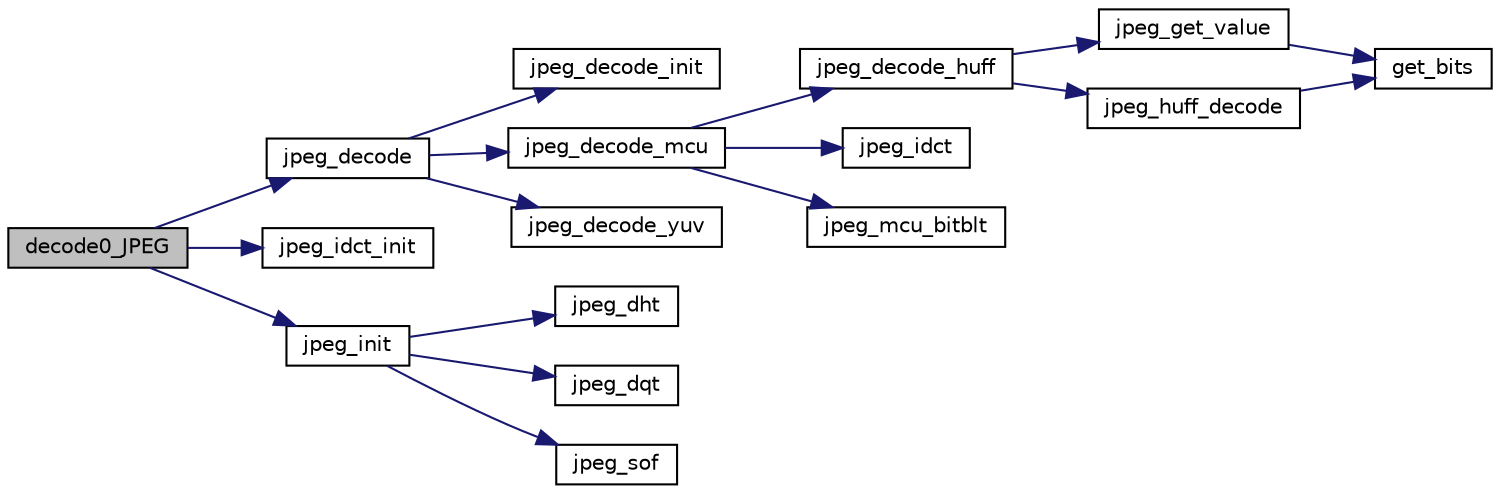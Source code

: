 digraph "decode0_JPEG"
{
 // LATEX_PDF_SIZE
  edge [fontname="Helvetica",fontsize="10",labelfontname="Helvetica",labelfontsize="10"];
  node [fontname="Helvetica",fontsize="10",shape=record];
  rankdir="LR";
  Node1 [label="decode0_JPEG",height=0.2,width=0.4,color="black", fillcolor="grey75", style="filled", fontcolor="black",tooltip=" "];
  Node1 -> Node2 [color="midnightblue",fontsize="10",style="solid",fontname="Helvetica"];
  Node2 [label="jpeg_decode",height=0.2,width=0.4,color="black", fillcolor="white", style="filled",URL="$jpeg_8c.html#ac729f2057265bb901ddf65cc027250aa",tooltip=" "];
  Node2 -> Node3 [color="midnightblue",fontsize="10",style="solid",fontname="Helvetica"];
  Node3 [label="jpeg_decode_init",height=0.2,width=0.4,color="black", fillcolor="white", style="filled",URL="$jpeg_8c.html#a2b2c79c816f7c1d55b1521ff227876b1",tooltip=" "];
  Node2 -> Node4 [color="midnightblue",fontsize="10",style="solid",fontname="Helvetica"];
  Node4 [label="jpeg_decode_mcu",height=0.2,width=0.4,color="black", fillcolor="white", style="filled",URL="$jpeg_8c.html#a399a92d992352ac542f103d2a7563456",tooltip=" "];
  Node4 -> Node5 [color="midnightblue",fontsize="10",style="solid",fontname="Helvetica"];
  Node5 [label="jpeg_decode_huff",height=0.2,width=0.4,color="black", fillcolor="white", style="filled",URL="$jpeg_8c.html#aca23fc32257a1e5319c28a6c4759801c",tooltip=" "];
  Node5 -> Node6 [color="midnightblue",fontsize="10",style="solid",fontname="Helvetica"];
  Node6 [label="jpeg_get_value",height=0.2,width=0.4,color="black", fillcolor="white", style="filled",URL="$jpeg_8c.html#af26bd2b95cb2e237382509718ebaeb4b",tooltip=" "];
  Node6 -> Node7 [color="midnightblue",fontsize="10",style="solid",fontname="Helvetica"];
  Node7 [label="get_bits",height=0.2,width=0.4,color="black", fillcolor="white", style="filled",URL="$jpeg_8c.html#a5e5f2c953e7c9d3bbd8d1b245be937e6",tooltip=" "];
  Node5 -> Node8 [color="midnightblue",fontsize="10",style="solid",fontname="Helvetica"];
  Node8 [label="jpeg_huff_decode",height=0.2,width=0.4,color="black", fillcolor="white", style="filled",URL="$jpeg_8c.html#ac8d38b1bdc16675a81d34df57ff80b03",tooltip=" "];
  Node8 -> Node7 [color="midnightblue",fontsize="10",style="solid",fontname="Helvetica"];
  Node4 -> Node9 [color="midnightblue",fontsize="10",style="solid",fontname="Helvetica"];
  Node9 [label="jpeg_idct",height=0.2,width=0.4,color="black", fillcolor="white", style="filled",URL="$jpeg_8c.html#a1649d2a0a66453a0ba60c272c9168c65",tooltip=" "];
  Node4 -> Node10 [color="midnightblue",fontsize="10",style="solid",fontname="Helvetica"];
  Node10 [label="jpeg_mcu_bitblt",height=0.2,width=0.4,color="black", fillcolor="white", style="filled",URL="$jpeg_8c.html#a9e09240185c87c51b0a584e0342ecd85",tooltip=" "];
  Node2 -> Node11 [color="midnightblue",fontsize="10",style="solid",fontname="Helvetica"];
  Node11 [label="jpeg_decode_yuv",height=0.2,width=0.4,color="black", fillcolor="white", style="filled",URL="$jpeg_8c.html#ab8993dd486f5921708720053e0c1101b",tooltip=" "];
  Node1 -> Node12 [color="midnightblue",fontsize="10",style="solid",fontname="Helvetica"];
  Node12 [label="jpeg_idct_init",height=0.2,width=0.4,color="black", fillcolor="white", style="filled",URL="$jpeg_8c.html#af85865d3501ff7e4f5ebf979c0d40ceb",tooltip=" "];
  Node1 -> Node13 [color="midnightblue",fontsize="10",style="solid",fontname="Helvetica"];
  Node13 [label="jpeg_init",height=0.2,width=0.4,color="black", fillcolor="white", style="filled",URL="$jpeg_8c.html#ac9661fc9579081c3d1e51504aae7cfdc",tooltip=" "];
  Node13 -> Node14 [color="midnightblue",fontsize="10",style="solid",fontname="Helvetica"];
  Node14 [label="jpeg_dht",height=0.2,width=0.4,color="black", fillcolor="white", style="filled",URL="$jpeg_8c.html#ae8b721d3ab2f23c9f6b6717a9eb2f3e1",tooltip=" "];
  Node13 -> Node15 [color="midnightblue",fontsize="10",style="solid",fontname="Helvetica"];
  Node15 [label="jpeg_dqt",height=0.2,width=0.4,color="black", fillcolor="white", style="filled",URL="$jpeg_8c.html#a95b1daac36e4cafa54f028934996a4bf",tooltip=" "];
  Node13 -> Node16 [color="midnightblue",fontsize="10",style="solid",fontname="Helvetica"];
  Node16 [label="jpeg_sof",height=0.2,width=0.4,color="black", fillcolor="white", style="filled",URL="$jpeg_8c.html#aeee495fc3d68cda768a72c0a5a1ff2ae",tooltip=" "];
}
